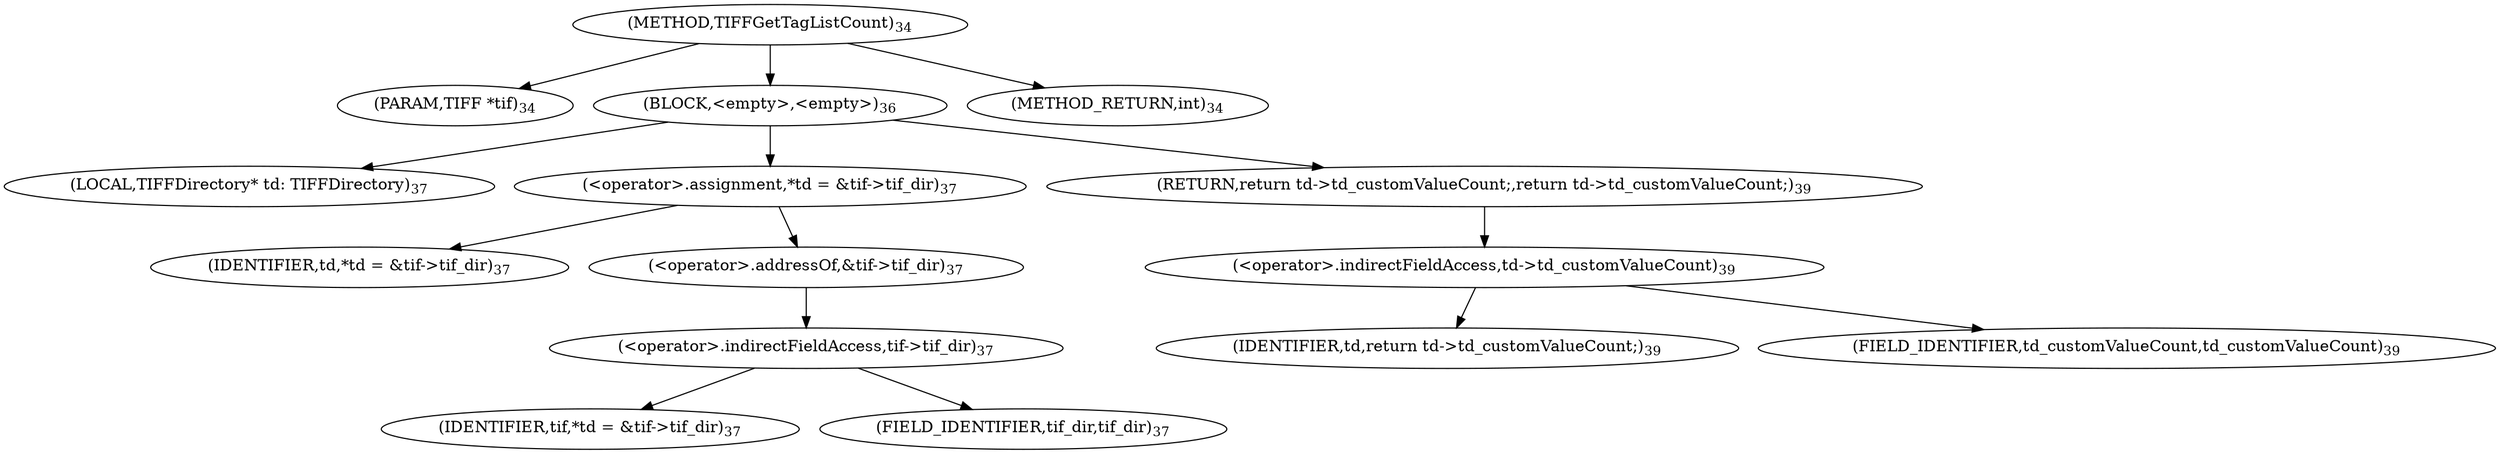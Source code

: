 digraph "TIFFGetTagListCount" {  
"11758" [label = <(METHOD,TIFFGetTagListCount)<SUB>34</SUB>> ]
"11759" [label = <(PARAM,TIFF *tif)<SUB>34</SUB>> ]
"11760" [label = <(BLOCK,&lt;empty&gt;,&lt;empty&gt;)<SUB>36</SUB>> ]
"11761" [label = <(LOCAL,TIFFDirectory* td: TIFFDirectory)<SUB>37</SUB>> ]
"11762" [label = <(&lt;operator&gt;.assignment,*td = &amp;tif-&gt;tif_dir)<SUB>37</SUB>> ]
"11763" [label = <(IDENTIFIER,td,*td = &amp;tif-&gt;tif_dir)<SUB>37</SUB>> ]
"11764" [label = <(&lt;operator&gt;.addressOf,&amp;tif-&gt;tif_dir)<SUB>37</SUB>> ]
"11765" [label = <(&lt;operator&gt;.indirectFieldAccess,tif-&gt;tif_dir)<SUB>37</SUB>> ]
"11766" [label = <(IDENTIFIER,tif,*td = &amp;tif-&gt;tif_dir)<SUB>37</SUB>> ]
"11767" [label = <(FIELD_IDENTIFIER,tif_dir,tif_dir)<SUB>37</SUB>> ]
"11768" [label = <(RETURN,return td-&gt;td_customValueCount;,return td-&gt;td_customValueCount;)<SUB>39</SUB>> ]
"11769" [label = <(&lt;operator&gt;.indirectFieldAccess,td-&gt;td_customValueCount)<SUB>39</SUB>> ]
"11770" [label = <(IDENTIFIER,td,return td-&gt;td_customValueCount;)<SUB>39</SUB>> ]
"11771" [label = <(FIELD_IDENTIFIER,td_customValueCount,td_customValueCount)<SUB>39</SUB>> ]
"11772" [label = <(METHOD_RETURN,int)<SUB>34</SUB>> ]
  "11758" -> "11759" 
  "11758" -> "11760" 
  "11758" -> "11772" 
  "11760" -> "11761" 
  "11760" -> "11762" 
  "11760" -> "11768" 
  "11762" -> "11763" 
  "11762" -> "11764" 
  "11764" -> "11765" 
  "11765" -> "11766" 
  "11765" -> "11767" 
  "11768" -> "11769" 
  "11769" -> "11770" 
  "11769" -> "11771" 
}
